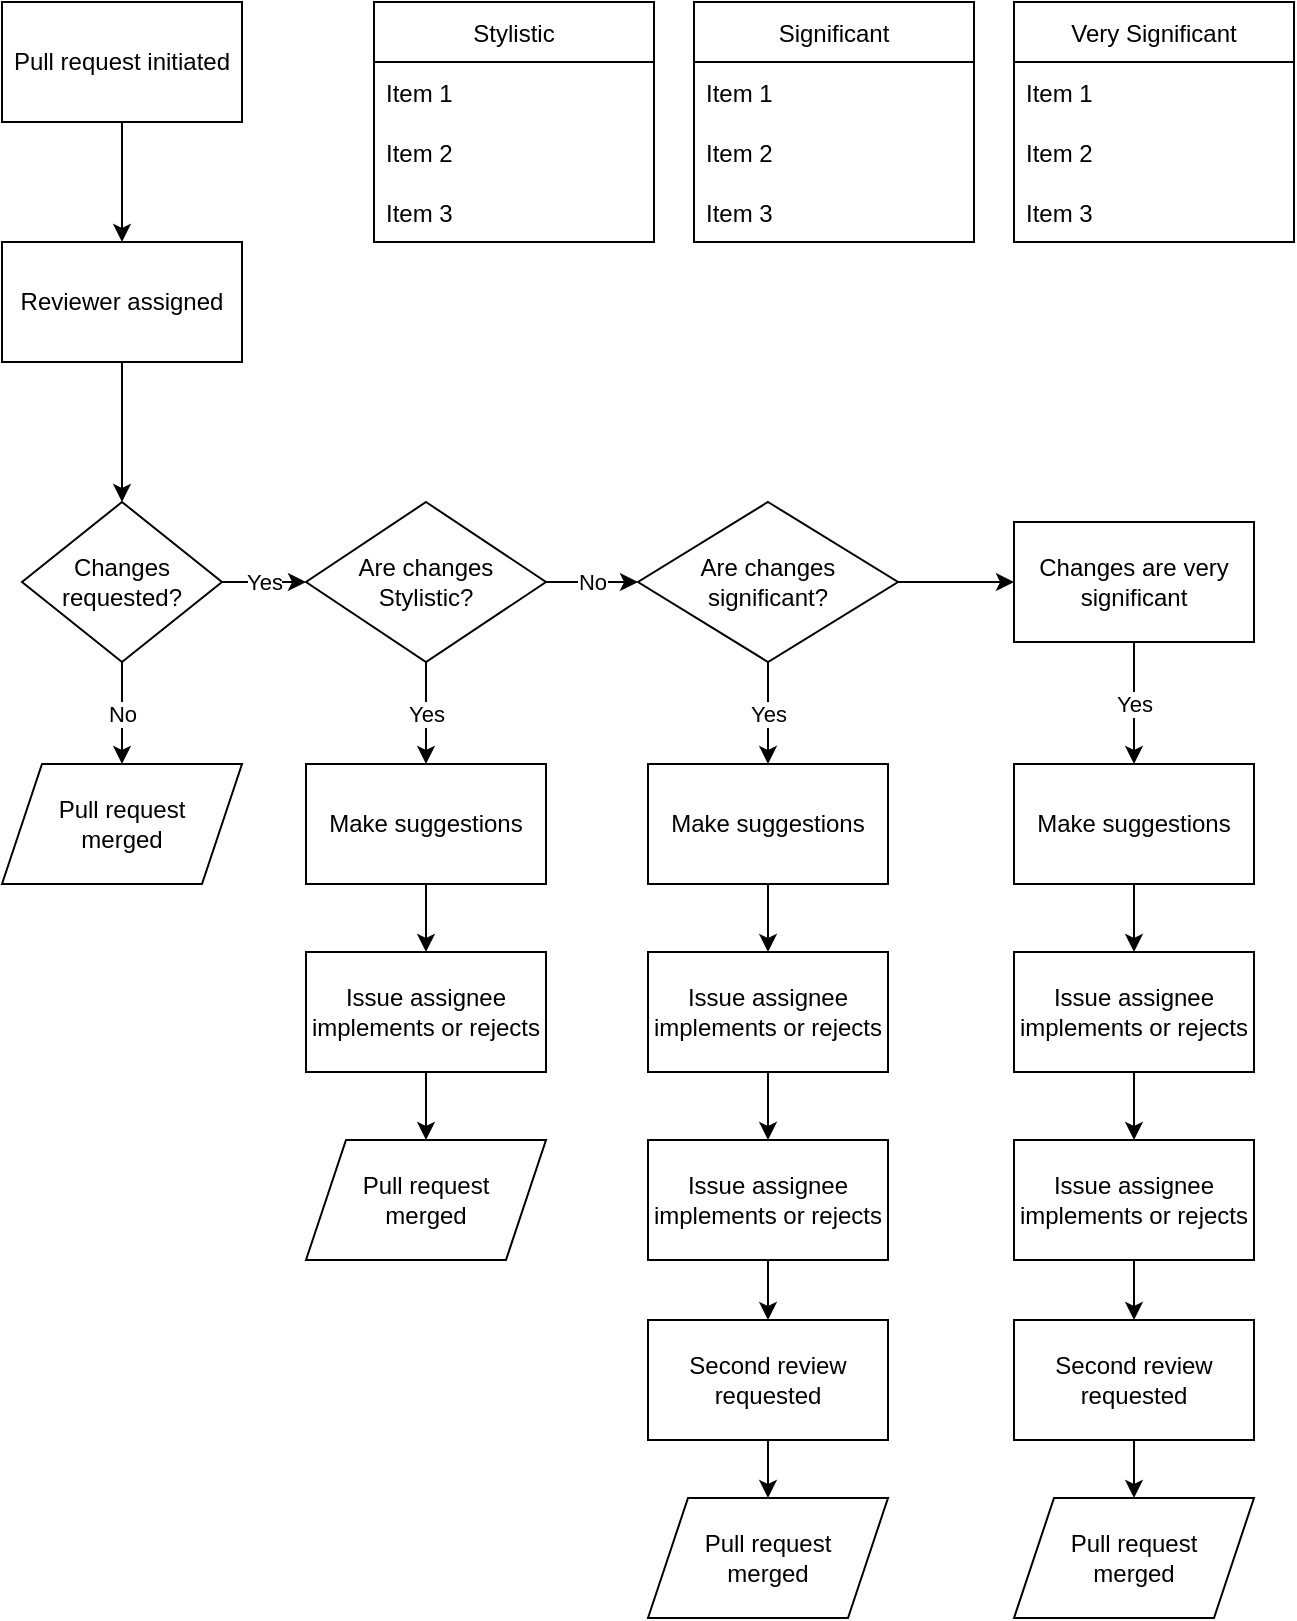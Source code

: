 <mxfile version="20.2.3" type="github">
  <diagram id="mUjfvoy8X4C5zdSmTZuY" name="Page-1">
    <mxGraphModel dx="1599" dy="908" grid="1" gridSize="10" guides="1" tooltips="1" connect="1" arrows="1" fold="1" page="1" pageScale="1" pageWidth="827" pageHeight="1169" math="0" shadow="0">
      <root>
        <mxCell id="0" />
        <mxCell id="1" parent="0" />
        <mxCell id="wvjeOror5f7C74c4cXRE-3" value="Pull request initiated" style="rounded=0;whiteSpace=wrap;html=1;" parent="1" vertex="1">
          <mxGeometry x="20" y="20" width="120" height="60" as="geometry" />
        </mxCell>
        <mxCell id="wvjeOror5f7C74c4cXRE-4" value="Changes requested?" style="rhombus;whiteSpace=wrap;html=1;" parent="1" vertex="1">
          <mxGeometry x="30" y="270" width="100" height="80" as="geometry" />
        </mxCell>
        <mxCell id="wvjeOror5f7C74c4cXRE-5" value="Reviewer assigned" style="rounded=0;whiteSpace=wrap;html=1;" parent="1" vertex="1">
          <mxGeometry x="20" y="140" width="120" height="60" as="geometry" />
        </mxCell>
        <mxCell id="wvjeOror5f7C74c4cXRE-7" value="No" style="endArrow=classic;html=1;rounded=0;entryX=0.5;entryY=0;entryDx=0;entryDy=0;exitX=0.5;exitY=1;exitDx=0;exitDy=0;" parent="1" source="wvjeOror5f7C74c4cXRE-4" target="wvjeOror5f7C74c4cXRE-72" edge="1">
          <mxGeometry width="50" height="50" relative="1" as="geometry">
            <mxPoint x="66" y="310" as="sourcePoint" />
            <mxPoint x="-16" y="310" as="targetPoint" />
          </mxGeometry>
        </mxCell>
        <mxCell id="wvjeOror5f7C74c4cXRE-8" value="" style="endArrow=classic;html=1;rounded=0;entryX=0.5;entryY=0;entryDx=0;entryDy=0;exitX=0.5;exitY=1;exitDx=0;exitDy=0;" parent="1" source="wvjeOror5f7C74c4cXRE-5" target="wvjeOror5f7C74c4cXRE-4" edge="1">
          <mxGeometry width="50" height="50" relative="1" as="geometry">
            <mxPoint x="60" y="390" as="sourcePoint" />
            <mxPoint x="110" y="340" as="targetPoint" />
          </mxGeometry>
        </mxCell>
        <mxCell id="wvjeOror5f7C74c4cXRE-9" value="" style="endArrow=classic;html=1;rounded=0;entryX=0.5;entryY=0;entryDx=0;entryDy=0;exitX=0.5;exitY=1;exitDx=0;exitDy=0;" parent="1" source="wvjeOror5f7C74c4cXRE-3" target="wvjeOror5f7C74c4cXRE-5" edge="1">
          <mxGeometry width="50" height="50" relative="1" as="geometry">
            <mxPoint x="60" y="390" as="sourcePoint" />
            <mxPoint x="110" y="340" as="targetPoint" />
          </mxGeometry>
        </mxCell>
        <mxCell id="wvjeOror5f7C74c4cXRE-45" value="No" style="edgeStyle=orthogonalEdgeStyle;rounded=0;orthogonalLoop=1;jettySize=auto;html=1;" parent="1" source="wvjeOror5f7C74c4cXRE-10" target="wvjeOror5f7C74c4cXRE-44" edge="1">
          <mxGeometry relative="1" as="geometry" />
        </mxCell>
        <mxCell id="wvjeOror5f7C74c4cXRE-55" value="Yes" style="edgeStyle=orthogonalEdgeStyle;rounded=0;orthogonalLoop=1;jettySize=auto;html=1;" parent="1" source="wvjeOror5f7C74c4cXRE-10" target="wvjeOror5f7C74c4cXRE-19" edge="1">
          <mxGeometry relative="1" as="geometry" />
        </mxCell>
        <mxCell id="wvjeOror5f7C74c4cXRE-10" value="Are changes Stylistic?" style="rhombus;whiteSpace=wrap;html=1;" parent="1" vertex="1">
          <mxGeometry x="172" y="270" width="120" height="80" as="geometry" />
        </mxCell>
        <mxCell id="wvjeOror5f7C74c4cXRE-15" value="Yes" style="endArrow=classic;html=1;rounded=0;exitX=1;exitY=0.5;exitDx=0;exitDy=0;entryX=0;entryY=0.5;entryDx=0;entryDy=0;" parent="1" source="wvjeOror5f7C74c4cXRE-4" target="wvjeOror5f7C74c4cXRE-10" edge="1">
          <mxGeometry width="50" height="50" relative="1" as="geometry">
            <mxPoint x="60" y="390" as="sourcePoint" />
            <mxPoint x="160" y="310" as="targetPoint" />
          </mxGeometry>
        </mxCell>
        <mxCell id="wvjeOror5f7C74c4cXRE-22" value="" style="edgeStyle=orthogonalEdgeStyle;rounded=0;orthogonalLoop=1;jettySize=auto;html=1;" parent="1" source="wvjeOror5f7C74c4cXRE-19" target="wvjeOror5f7C74c4cXRE-21" edge="1">
          <mxGeometry relative="1" as="geometry" />
        </mxCell>
        <mxCell id="wvjeOror5f7C74c4cXRE-19" value="Make suggestions" style="rounded=0;whiteSpace=wrap;html=1;" parent="1" vertex="1">
          <mxGeometry x="172" y="401" width="120" height="60" as="geometry" />
        </mxCell>
        <mxCell id="wvjeOror5f7C74c4cXRE-21" value="Issue assignee implements or rejects" style="rounded=0;whiteSpace=wrap;html=1;" parent="1" vertex="1">
          <mxGeometry x="172" y="495" width="120" height="60" as="geometry" />
        </mxCell>
        <mxCell id="wvjeOror5f7C74c4cXRE-23" value="Pull request &lt;br&gt;merged" style="shape=parallelogram;perimeter=parallelogramPerimeter;whiteSpace=wrap;html=1;fixedSize=1;" parent="1" vertex="1">
          <mxGeometry x="172" y="589" width="120" height="60" as="geometry" />
        </mxCell>
        <mxCell id="wvjeOror5f7C74c4cXRE-27" value="" style="edgeStyle=orthogonalEdgeStyle;rounded=0;orthogonalLoop=1;jettySize=auto;html=1;exitX=0.5;exitY=1;exitDx=0;exitDy=0;" parent="1" source="wvjeOror5f7C74c4cXRE-21" target="wvjeOror5f7C74c4cXRE-23" edge="1">
          <mxGeometry relative="1" as="geometry">
            <mxPoint x="232" y="649" as="sourcePoint" />
          </mxGeometry>
        </mxCell>
        <mxCell id="wvjeOror5f7C74c4cXRE-28" value="Very Significant" style="swimlane;fontStyle=0;childLayout=stackLayout;horizontal=1;startSize=30;horizontalStack=0;resizeParent=1;resizeParentMax=0;resizeLast=0;collapsible=1;marginBottom=0;" parent="1" vertex="1">
          <mxGeometry x="526" y="20" width="140" height="120" as="geometry" />
        </mxCell>
        <mxCell id="wvjeOror5f7C74c4cXRE-29" value="Item 1" style="text;strokeColor=none;fillColor=none;align=left;verticalAlign=middle;spacingLeft=4;spacingRight=4;overflow=hidden;points=[[0,0.5],[1,0.5]];portConstraint=eastwest;rotatable=0;" parent="wvjeOror5f7C74c4cXRE-28" vertex="1">
          <mxGeometry y="30" width="140" height="30" as="geometry" />
        </mxCell>
        <mxCell id="wvjeOror5f7C74c4cXRE-30" value="Item 2" style="text;strokeColor=none;fillColor=none;align=left;verticalAlign=middle;spacingLeft=4;spacingRight=4;overflow=hidden;points=[[0,0.5],[1,0.5]];portConstraint=eastwest;rotatable=0;" parent="wvjeOror5f7C74c4cXRE-28" vertex="1">
          <mxGeometry y="60" width="140" height="30" as="geometry" />
        </mxCell>
        <mxCell id="wvjeOror5f7C74c4cXRE-31" value="Item 3" style="text;strokeColor=none;fillColor=none;align=left;verticalAlign=middle;spacingLeft=4;spacingRight=4;overflow=hidden;points=[[0,0.5],[1,0.5]];portConstraint=eastwest;rotatable=0;" parent="wvjeOror5f7C74c4cXRE-28" vertex="1">
          <mxGeometry y="90" width="140" height="30" as="geometry" />
        </mxCell>
        <mxCell id="wvjeOror5f7C74c4cXRE-32" value="Stylistic" style="swimlane;fontStyle=0;childLayout=stackLayout;horizontal=1;startSize=30;horizontalStack=0;resizeParent=1;resizeParentMax=0;resizeLast=0;collapsible=1;marginBottom=0;" parent="1" vertex="1">
          <mxGeometry x="206" y="20" width="140" height="120" as="geometry" />
        </mxCell>
        <mxCell id="wvjeOror5f7C74c4cXRE-33" value="Item 1" style="text;strokeColor=none;fillColor=none;align=left;verticalAlign=middle;spacingLeft=4;spacingRight=4;overflow=hidden;points=[[0,0.5],[1,0.5]];portConstraint=eastwest;rotatable=0;" parent="wvjeOror5f7C74c4cXRE-32" vertex="1">
          <mxGeometry y="30" width="140" height="30" as="geometry" />
        </mxCell>
        <mxCell id="wvjeOror5f7C74c4cXRE-34" value="Item 2" style="text;strokeColor=none;fillColor=none;align=left;verticalAlign=middle;spacingLeft=4;spacingRight=4;overflow=hidden;points=[[0,0.5],[1,0.5]];portConstraint=eastwest;rotatable=0;" parent="wvjeOror5f7C74c4cXRE-32" vertex="1">
          <mxGeometry y="60" width="140" height="30" as="geometry" />
        </mxCell>
        <mxCell id="wvjeOror5f7C74c4cXRE-35" value="Item 3" style="text;strokeColor=none;fillColor=none;align=left;verticalAlign=middle;spacingLeft=4;spacingRight=4;overflow=hidden;points=[[0,0.5],[1,0.5]];portConstraint=eastwest;rotatable=0;" parent="wvjeOror5f7C74c4cXRE-32" vertex="1">
          <mxGeometry y="90" width="140" height="30" as="geometry" />
        </mxCell>
        <mxCell id="wvjeOror5f7C74c4cXRE-36" value="Significant" style="swimlane;fontStyle=0;childLayout=stackLayout;horizontal=1;startSize=30;horizontalStack=0;resizeParent=1;resizeParentMax=0;resizeLast=0;collapsible=1;marginBottom=0;" parent="1" vertex="1">
          <mxGeometry x="366" y="20" width="140" height="120" as="geometry" />
        </mxCell>
        <mxCell id="wvjeOror5f7C74c4cXRE-37" value="Item 1" style="text;strokeColor=none;fillColor=none;align=left;verticalAlign=middle;spacingLeft=4;spacingRight=4;overflow=hidden;points=[[0,0.5],[1,0.5]];portConstraint=eastwest;rotatable=0;" parent="wvjeOror5f7C74c4cXRE-36" vertex="1">
          <mxGeometry y="30" width="140" height="30" as="geometry" />
        </mxCell>
        <mxCell id="wvjeOror5f7C74c4cXRE-38" value="Item 2" style="text;strokeColor=none;fillColor=none;align=left;verticalAlign=middle;spacingLeft=4;spacingRight=4;overflow=hidden;points=[[0,0.5],[1,0.5]];portConstraint=eastwest;rotatable=0;" parent="wvjeOror5f7C74c4cXRE-36" vertex="1">
          <mxGeometry y="60" width="140" height="30" as="geometry" />
        </mxCell>
        <mxCell id="wvjeOror5f7C74c4cXRE-39" value="Item 3" style="text;strokeColor=none;fillColor=none;align=left;verticalAlign=middle;spacingLeft=4;spacingRight=4;overflow=hidden;points=[[0,0.5],[1,0.5]];portConstraint=eastwest;rotatable=0;" parent="wvjeOror5f7C74c4cXRE-36" vertex="1">
          <mxGeometry y="90" width="140" height="30" as="geometry" />
        </mxCell>
        <mxCell id="wvjeOror5f7C74c4cXRE-53" value="Yes" style="edgeStyle=orthogonalEdgeStyle;rounded=0;orthogonalLoop=1;jettySize=auto;html=1;" parent="1" source="wvjeOror5f7C74c4cXRE-44" target="wvjeOror5f7C74c4cXRE-47" edge="1">
          <mxGeometry relative="1" as="geometry" />
        </mxCell>
        <mxCell id="wvjeOror5f7C74c4cXRE-70" value="" style="edgeStyle=orthogonalEdgeStyle;rounded=0;orthogonalLoop=1;jettySize=auto;html=1;" parent="1" source="wvjeOror5f7C74c4cXRE-44" edge="1">
          <mxGeometry relative="1" as="geometry">
            <mxPoint x="526" y="310" as="targetPoint" />
          </mxGeometry>
        </mxCell>
        <mxCell id="wvjeOror5f7C74c4cXRE-44" value="Are changes &lt;br&gt;significant?" style="rhombus;whiteSpace=wrap;html=1;" parent="1" vertex="1">
          <mxGeometry x="338" y="270" width="130" height="80" as="geometry" />
        </mxCell>
        <mxCell id="wvjeOror5f7C74c4cXRE-46" value="" style="edgeStyle=orthogonalEdgeStyle;rounded=0;orthogonalLoop=1;jettySize=auto;html=1;" parent="1" source="wvjeOror5f7C74c4cXRE-47" target="wvjeOror5f7C74c4cXRE-49" edge="1">
          <mxGeometry relative="1" as="geometry" />
        </mxCell>
        <mxCell id="wvjeOror5f7C74c4cXRE-47" value="Make suggestions" style="rounded=0;whiteSpace=wrap;html=1;" parent="1" vertex="1">
          <mxGeometry x="343" y="401" width="120" height="60" as="geometry" />
        </mxCell>
        <mxCell id="wvjeOror5f7C74c4cXRE-48" value="" style="edgeStyle=orthogonalEdgeStyle;rounded=0;orthogonalLoop=1;jettySize=auto;html=1;" parent="1" source="wvjeOror5f7C74c4cXRE-49" target="wvjeOror5f7C74c4cXRE-52" edge="1">
          <mxGeometry relative="1" as="geometry" />
        </mxCell>
        <mxCell id="wvjeOror5f7C74c4cXRE-49" value="Issue assignee implements or rejects" style="rounded=0;whiteSpace=wrap;html=1;" parent="1" vertex="1">
          <mxGeometry x="343" y="495" width="120" height="60" as="geometry" />
        </mxCell>
        <mxCell id="wvjeOror5f7C74c4cXRE-50" value="Pull request &lt;br&gt;merged" style="shape=parallelogram;perimeter=parallelogramPerimeter;whiteSpace=wrap;html=1;fixedSize=1;" parent="1" vertex="1">
          <mxGeometry x="343" y="768" width="120" height="60" as="geometry" />
        </mxCell>
        <mxCell id="wvjeOror5f7C74c4cXRE-57" value="" style="edgeStyle=orthogonalEdgeStyle;rounded=0;orthogonalLoop=1;jettySize=auto;html=1;" parent="1" source="wvjeOror5f7C74c4cXRE-52" target="wvjeOror5f7C74c4cXRE-56" edge="1">
          <mxGeometry relative="1" as="geometry" />
        </mxCell>
        <mxCell id="wvjeOror5f7C74c4cXRE-52" value="Issue assignee implements or rejects" style="rounded=0;whiteSpace=wrap;html=1;" parent="1" vertex="1">
          <mxGeometry x="343" y="589" width="120" height="60" as="geometry" />
        </mxCell>
        <mxCell id="wvjeOror5f7C74c4cXRE-58" value="" style="edgeStyle=orthogonalEdgeStyle;rounded=0;orthogonalLoop=1;jettySize=auto;html=1;" parent="1" source="wvjeOror5f7C74c4cXRE-56" target="wvjeOror5f7C74c4cXRE-50" edge="1">
          <mxGeometry relative="1" as="geometry" />
        </mxCell>
        <mxCell id="wvjeOror5f7C74c4cXRE-56" value="Second review requested" style="rounded=0;whiteSpace=wrap;html=1;" parent="1" vertex="1">
          <mxGeometry x="343" y="679" width="120" height="60" as="geometry" />
        </mxCell>
        <mxCell id="wvjeOror5f7C74c4cXRE-59" value="Yes" style="edgeStyle=orthogonalEdgeStyle;rounded=0;orthogonalLoop=1;jettySize=auto;html=1;exitX=0.5;exitY=1;exitDx=0;exitDy=0;" parent="1" source="wvjeOror5f7C74c4cXRE-71" target="wvjeOror5f7C74c4cXRE-62" edge="1">
          <mxGeometry relative="1" as="geometry">
            <mxPoint x="586" y="350" as="sourcePoint" />
          </mxGeometry>
        </mxCell>
        <mxCell id="wvjeOror5f7C74c4cXRE-61" value="" style="edgeStyle=orthogonalEdgeStyle;rounded=0;orthogonalLoop=1;jettySize=auto;html=1;" parent="1" source="wvjeOror5f7C74c4cXRE-62" target="wvjeOror5f7C74c4cXRE-64" edge="1">
          <mxGeometry relative="1" as="geometry" />
        </mxCell>
        <mxCell id="wvjeOror5f7C74c4cXRE-62" value="Make suggestions" style="rounded=0;whiteSpace=wrap;html=1;" parent="1" vertex="1">
          <mxGeometry x="526" y="401" width="120" height="60" as="geometry" />
        </mxCell>
        <mxCell id="wvjeOror5f7C74c4cXRE-63" value="" style="edgeStyle=orthogonalEdgeStyle;rounded=0;orthogonalLoop=1;jettySize=auto;html=1;" parent="1" source="wvjeOror5f7C74c4cXRE-64" target="wvjeOror5f7C74c4cXRE-67" edge="1">
          <mxGeometry relative="1" as="geometry" />
        </mxCell>
        <mxCell id="wvjeOror5f7C74c4cXRE-64" value="Issue assignee implements or rejects" style="rounded=0;whiteSpace=wrap;html=1;" parent="1" vertex="1">
          <mxGeometry x="526" y="495" width="120" height="60" as="geometry" />
        </mxCell>
        <mxCell id="wvjeOror5f7C74c4cXRE-65" value="Pull request &lt;br&gt;merged" style="shape=parallelogram;perimeter=parallelogramPerimeter;whiteSpace=wrap;html=1;fixedSize=1;" parent="1" vertex="1">
          <mxGeometry x="526" y="768" width="120" height="60" as="geometry" />
        </mxCell>
        <mxCell id="wvjeOror5f7C74c4cXRE-66" value="" style="edgeStyle=orthogonalEdgeStyle;rounded=0;orthogonalLoop=1;jettySize=auto;html=1;" parent="1" source="wvjeOror5f7C74c4cXRE-67" target="wvjeOror5f7C74c4cXRE-69" edge="1">
          <mxGeometry relative="1" as="geometry" />
        </mxCell>
        <mxCell id="wvjeOror5f7C74c4cXRE-67" value="Issue assignee implements or rejects" style="rounded=0;whiteSpace=wrap;html=1;" parent="1" vertex="1">
          <mxGeometry x="526" y="589" width="120" height="60" as="geometry" />
        </mxCell>
        <mxCell id="wvjeOror5f7C74c4cXRE-68" value="" style="edgeStyle=orthogonalEdgeStyle;rounded=0;orthogonalLoop=1;jettySize=auto;html=1;" parent="1" source="wvjeOror5f7C74c4cXRE-69" target="wvjeOror5f7C74c4cXRE-65" edge="1">
          <mxGeometry relative="1" as="geometry" />
        </mxCell>
        <mxCell id="wvjeOror5f7C74c4cXRE-69" value="Second review requested" style="rounded=0;whiteSpace=wrap;html=1;" parent="1" vertex="1">
          <mxGeometry x="526" y="679" width="120" height="60" as="geometry" />
        </mxCell>
        <mxCell id="wvjeOror5f7C74c4cXRE-71" value="Changes are very significant" style="rounded=0;whiteSpace=wrap;html=1;" parent="1" vertex="1">
          <mxGeometry x="526" y="280" width="120" height="60" as="geometry" />
        </mxCell>
        <mxCell id="wvjeOror5f7C74c4cXRE-72" value="Pull request &lt;br&gt;merged" style="shape=parallelogram;perimeter=parallelogramPerimeter;whiteSpace=wrap;html=1;fixedSize=1;" parent="1" vertex="1">
          <mxGeometry x="20" y="401" width="120" height="60" as="geometry" />
        </mxCell>
      </root>
    </mxGraphModel>
  </diagram>
</mxfile>
